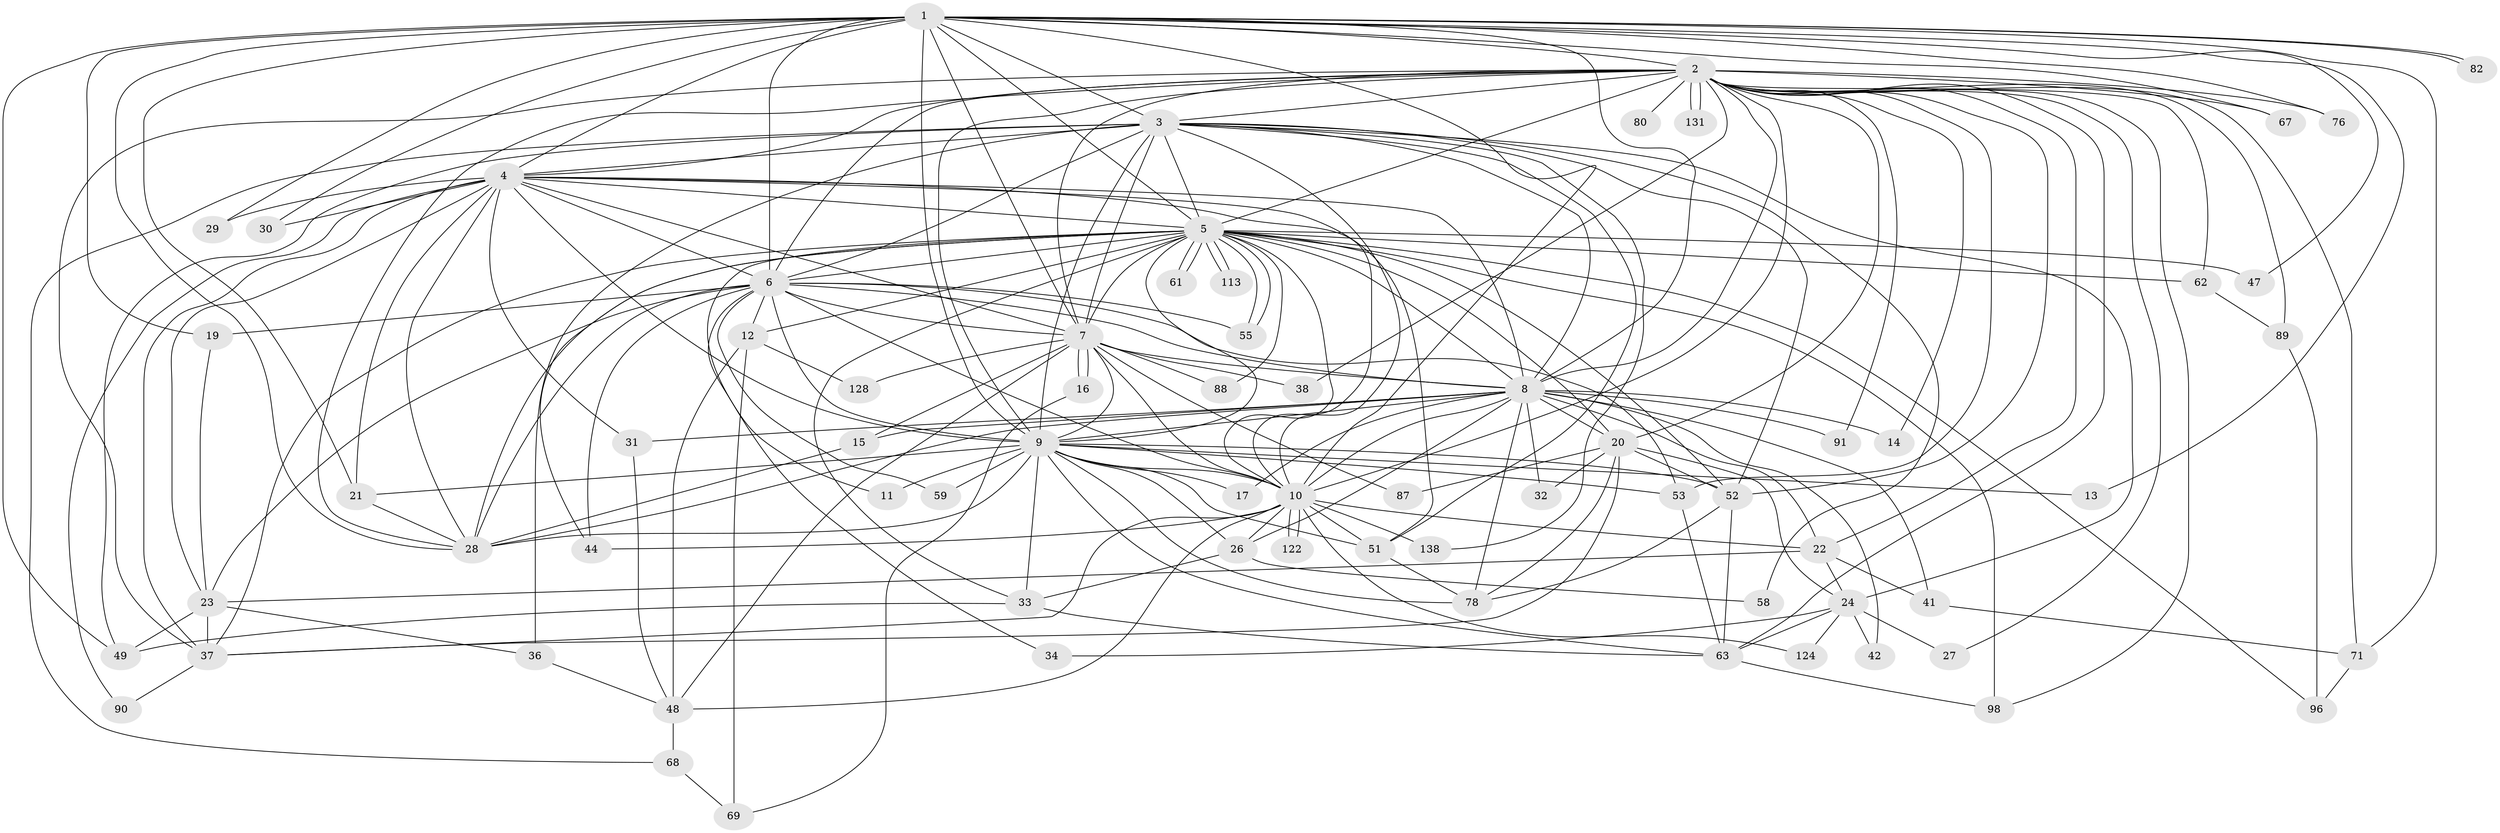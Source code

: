// original degree distribution, {28: 0.007042253521126761, 37: 0.007042253521126761, 18: 0.007042253521126761, 19: 0.014084507042253521, 30: 0.014084507042253521, 17: 0.007042253521126761, 24: 0.007042253521126761, 22: 0.007042253521126761, 2: 0.5422535211267606, 5: 0.06338028169014084, 3: 0.19718309859154928, 9: 0.007042253521126761, 4: 0.08450704225352113, 7: 0.014084507042253521, 8: 0.007042253521126761, 6: 0.014084507042253521}
// Generated by graph-tools (version 1.1) at 2025/13/03/09/25 04:13:59]
// undirected, 71 vertices, 209 edges
graph export_dot {
graph [start="1"]
  node [color=gray90,style=filled];
  1;
  2 [super="+60+75+43+130+112+125+136+97+25+103+107"];
  3;
  4;
  5;
  6 [super="+50"];
  7;
  8;
  9 [super="+35+111+18+108+104+74+54+57+94+65+40"];
  10;
  11;
  12;
  13;
  14;
  15;
  16;
  17;
  19 [super="+106"];
  20;
  21;
  22 [super="+66+77"];
  23;
  24;
  26 [super="+126"];
  27;
  28 [super="+39+64+92+46"];
  29;
  30;
  31;
  32;
  33 [super="+86"];
  34;
  36;
  37 [super="+56+85"];
  38;
  41;
  42;
  44 [super="+114"];
  47;
  48 [super="+93"];
  49 [super="+119"];
  51 [super="+95+99"];
  52 [super="+83"];
  53;
  55 [super="+121"];
  58;
  59;
  61;
  62;
  63 [super="+70+81"];
  67;
  68 [super="+109"];
  69;
  71 [super="+142"];
  76;
  78 [super="+110"];
  80;
  82;
  87;
  88;
  89;
  90;
  91;
  96 [super="+140"];
  98 [super="+101+100"];
  113;
  122;
  124;
  128;
  131;
  138;
  1 -- 2 [weight=3];
  1 -- 3;
  1 -- 4;
  1 -- 5;
  1 -- 6;
  1 -- 7;
  1 -- 8;
  1 -- 9 [weight=4];
  1 -- 10;
  1 -- 13;
  1 -- 19;
  1 -- 21;
  1 -- 28 [weight=2];
  1 -- 29;
  1 -- 30;
  1 -- 47;
  1 -- 49;
  1 -- 67;
  1 -- 76;
  1 -- 82;
  1 -- 82;
  1 -- 71;
  2 -- 3;
  2 -- 4;
  2 -- 5;
  2 -- 6 [weight=3];
  2 -- 7;
  2 -- 8 [weight=2];
  2 -- 9 [weight=6];
  2 -- 10 [weight=4];
  2 -- 14;
  2 -- 22;
  2 -- 27;
  2 -- 38;
  2 -- 53;
  2 -- 62;
  2 -- 76;
  2 -- 80 [weight=2];
  2 -- 89;
  2 -- 91;
  2 -- 131;
  2 -- 131;
  2 -- 98;
  2 -- 63;
  2 -- 67;
  2 -- 71;
  2 -- 52;
  2 -- 20;
  2 -- 37;
  2 -- 28;
  3 -- 4;
  3 -- 5;
  3 -- 6;
  3 -- 7;
  3 -- 8;
  3 -- 9 [weight=2];
  3 -- 10;
  3 -- 24;
  3 -- 36;
  3 -- 58;
  3 -- 68;
  3 -- 138;
  3 -- 49;
  3 -- 52;
  3 -- 51;
  4 -- 5;
  4 -- 6;
  4 -- 7;
  4 -- 8;
  4 -- 9;
  4 -- 10;
  4 -- 21;
  4 -- 23;
  4 -- 29;
  4 -- 30;
  4 -- 31;
  4 -- 51;
  4 -- 90;
  4 -- 37;
  4 -- 28 [weight=2];
  5 -- 6;
  5 -- 7;
  5 -- 8;
  5 -- 9 [weight=2];
  5 -- 10;
  5 -- 11;
  5 -- 12;
  5 -- 20;
  5 -- 33;
  5 -- 37;
  5 -- 44;
  5 -- 47;
  5 -- 55;
  5 -- 55;
  5 -- 61;
  5 -- 61;
  5 -- 62;
  5 -- 88;
  5 -- 96;
  5 -- 98 [weight=2];
  5 -- 113;
  5 -- 113;
  5 -- 52;
  5 -- 28;
  6 -- 7;
  6 -- 8;
  6 -- 9;
  6 -- 10;
  6 -- 12;
  6 -- 19;
  6 -- 34;
  6 -- 53;
  6 -- 59;
  6 -- 23;
  6 -- 55;
  6 -- 44;
  6 -- 28;
  7 -- 8;
  7 -- 9;
  7 -- 10;
  7 -- 15;
  7 -- 16;
  7 -- 16;
  7 -- 38;
  7 -- 48;
  7 -- 87;
  7 -- 88;
  7 -- 128;
  8 -- 9 [weight=2];
  8 -- 10;
  8 -- 14;
  8 -- 15;
  8 -- 17;
  8 -- 20;
  8 -- 31;
  8 -- 32;
  8 -- 41;
  8 -- 42;
  8 -- 78;
  8 -- 91;
  8 -- 28;
  8 -- 22;
  8 -- 26;
  9 -- 10;
  9 -- 11;
  9 -- 13;
  9 -- 17;
  9 -- 26;
  9 -- 28 [weight=4];
  9 -- 63;
  9 -- 21;
  9 -- 78;
  9 -- 52 [weight=2];
  9 -- 59;
  9 -- 53;
  9 -- 33;
  9 -- 51 [weight=2];
  10 -- 22;
  10 -- 26;
  10 -- 44;
  10 -- 51;
  10 -- 122;
  10 -- 122;
  10 -- 124;
  10 -- 138;
  10 -- 37;
  10 -- 48;
  12 -- 48;
  12 -- 69;
  12 -- 128;
  15 -- 28;
  16 -- 69;
  19 -- 23;
  20 -- 24;
  20 -- 32;
  20 -- 37;
  20 -- 52;
  20 -- 78;
  20 -- 87;
  21 -- 28;
  22 -- 23;
  22 -- 41;
  22 -- 24;
  23 -- 36;
  23 -- 49;
  23 -- 37;
  24 -- 27;
  24 -- 34;
  24 -- 42;
  24 -- 63;
  24 -- 124;
  26 -- 33;
  26 -- 58;
  31 -- 48;
  33 -- 49;
  33 -- 63;
  36 -- 48;
  37 -- 90;
  41 -- 71;
  48 -- 68;
  51 -- 78;
  52 -- 63;
  52 -- 78;
  53 -- 63;
  62 -- 89;
  63 -- 98;
  68 -- 69;
  71 -- 96;
  89 -- 96;
}
